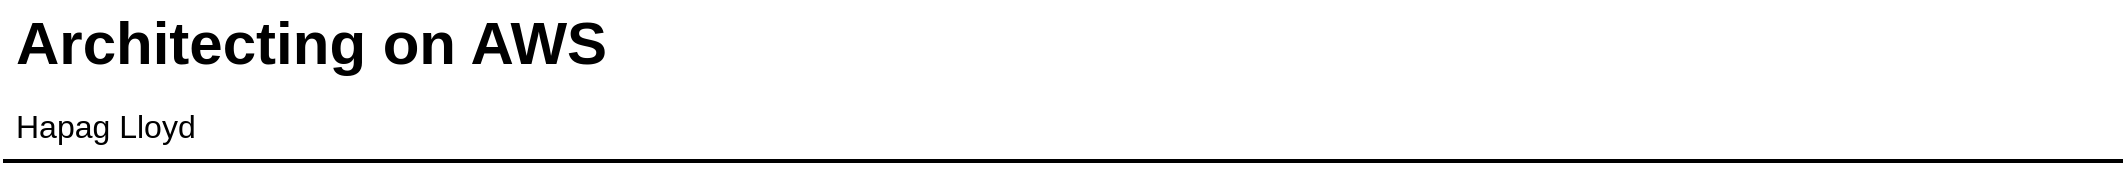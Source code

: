 <mxfile version="14.0.1" type="github" pages="10">
  <diagram id="9rsk7o45hk7SNh-5yw4C" name="Page-2">
    <mxGraphModel dx="1209" dy="675" grid="1" gridSize="10" guides="1" tooltips="1" connect="1" arrows="1" fold="1" page="1" pageScale="1" pageWidth="1169" pageHeight="827" math="0" shadow="0">
      <root>
        <mxCell id="4j40Rz9XD3yvmmO-pd4v-0" />
        <mxCell id="4j40Rz9XD3yvmmO-pd4v-1" parent="4j40Rz9XD3yvmmO-pd4v-0" />
        <mxCell id="4j40Rz9XD3yvmmO-pd4v-2" value="Architecting on AWS" style="text;html=1;resizable=0;points=[];autosize=1;align=left;verticalAlign=top;spacingTop=-4;fontSize=30;fontStyle=1" parent="4j40Rz9XD3yvmmO-pd4v-1" vertex="1">
          <mxGeometry x="56.5" y="64.5" width="310" height="40" as="geometry" />
        </mxCell>
        <mxCell id="4j40Rz9XD3yvmmO-pd4v-3" value="Hapag Lloyd" style="text;html=1;resizable=0;points=[];autosize=1;align=left;verticalAlign=top;spacingTop=-4;fontSize=16;" parent="4j40Rz9XD3yvmmO-pd4v-1" vertex="1">
          <mxGeometry x="56.5" y="114.5" width="110" height="20" as="geometry" />
        </mxCell>
        <mxCell id="4j40Rz9XD3yvmmO-pd4v-4" value="" style="line;strokeWidth=2;html=1;fontSize=14;" parent="4j40Rz9XD3yvmmO-pd4v-1" vertex="1">
          <mxGeometry x="52.5" y="139.5" width="1060" height="10" as="geometry" />
        </mxCell>
      </root>
    </mxGraphModel>
  </diagram>
  <diagram name="Copy of Page-2" id="HkzA9acNqu3bZF-dD1bU">
    <mxGraphModel dx="1209" dy="675" grid="1" gridSize="10" guides="1" tooltips="1" connect="1" arrows="1" fold="1" page="1" pageScale="1" pageWidth="1169" pageHeight="827" math="0" shadow="0">
      <root>
        <mxCell id="MHB4uFjQyGoL311HIUMG-0" />
        <mxCell id="MHB4uFjQyGoL311HIUMG-1" parent="MHB4uFjQyGoL311HIUMG-0" />
        <mxCell id="MHB4uFjQyGoL311HIUMG-2" value="Architecting on AWS" style="text;html=1;resizable=0;points=[];autosize=1;align=left;verticalAlign=top;spacingTop=-4;fontSize=30;fontStyle=1" parent="MHB4uFjQyGoL311HIUMG-1" vertex="1">
          <mxGeometry x="56.5" y="64.5" width="310" height="40" as="geometry" />
        </mxCell>
        <mxCell id="MHB4uFjQyGoL311HIUMG-3" value="Hapag Lloyd" style="text;html=1;resizable=0;points=[];autosize=1;align=left;verticalAlign=top;spacingTop=-4;fontSize=16;" parent="MHB4uFjQyGoL311HIUMG-1" vertex="1">
          <mxGeometry x="56.5" y="114.5" width="110" height="20" as="geometry" />
        </mxCell>
        <mxCell id="MHB4uFjQyGoL311HIUMG-4" value="" style="line;strokeWidth=2;html=1;fontSize=14;" parent="MHB4uFjQyGoL311HIUMG-1" vertex="1">
          <mxGeometry x="52.5" y="139.5" width="1060" height="10" as="geometry" />
        </mxCell>
      </root>
    </mxGraphModel>
  </diagram>
  <diagram name="Copy of Copy of Page-2" id="RRuM76HN4lOklFY6B24q">
    <mxGraphModel dx="1209" dy="675" grid="1" gridSize="10" guides="1" tooltips="1" connect="1" arrows="1" fold="1" page="1" pageScale="1" pageWidth="1169" pageHeight="827" math="0" shadow="0">
      <root>
        <mxCell id="0GEYhRzmS1lyHfh7Dv0e-0" />
        <mxCell id="0GEYhRzmS1lyHfh7Dv0e-1" parent="0GEYhRzmS1lyHfh7Dv0e-0" />
        <mxCell id="0GEYhRzmS1lyHfh7Dv0e-2" value="Architecting on AWS" style="text;html=1;resizable=0;points=[];autosize=1;align=left;verticalAlign=top;spacingTop=-4;fontSize=30;fontStyle=1" parent="0GEYhRzmS1lyHfh7Dv0e-1" vertex="1">
          <mxGeometry x="56.5" y="64.5" width="310" height="40" as="geometry" />
        </mxCell>
        <mxCell id="0GEYhRzmS1lyHfh7Dv0e-3" value="Hapag Lloyd" style="text;html=1;resizable=0;points=[];autosize=1;align=left;verticalAlign=top;spacingTop=-4;fontSize=16;" parent="0GEYhRzmS1lyHfh7Dv0e-1" vertex="1">
          <mxGeometry x="56.5" y="114.5" width="110" height="20" as="geometry" />
        </mxCell>
        <mxCell id="0GEYhRzmS1lyHfh7Dv0e-4" value="" style="line;strokeWidth=2;html=1;fontSize=14;" parent="0GEYhRzmS1lyHfh7Dv0e-1" vertex="1">
          <mxGeometry x="52.5" y="139.5" width="1060" height="10" as="geometry" />
        </mxCell>
      </root>
    </mxGraphModel>
  </diagram>
  <diagram name="Copy of Copy of Copy of Page-2" id="qOymCMPHzJLOHxskp7UX">
    <mxGraphModel dx="1209" dy="675" grid="1" gridSize="10" guides="1" tooltips="1" connect="1" arrows="1" fold="1" page="1" pageScale="1" pageWidth="1169" pageHeight="827" math="0" shadow="0">
      <root>
        <mxCell id="r6w_fKFqbNIn-1eUtoUb-0" />
        <mxCell id="r6w_fKFqbNIn-1eUtoUb-1" parent="r6w_fKFqbNIn-1eUtoUb-0" />
        <mxCell id="r6w_fKFqbNIn-1eUtoUb-10" value="" style="rounded=1;whiteSpace=wrap;html=1;" parent="r6w_fKFqbNIn-1eUtoUb-1" vertex="1">
          <mxGeometry x="250" y="414" width="550" height="96" as="geometry" />
        </mxCell>
        <mxCell id="r6w_fKFqbNIn-1eUtoUb-8" value="" style="rounded=1;whiteSpace=wrap;html=1;align=left;" parent="r6w_fKFqbNIn-1eUtoUb-1" vertex="1">
          <mxGeometry x="250" y="210" width="550" height="150" as="geometry" />
        </mxCell>
        <mxCell id="r6w_fKFqbNIn-1eUtoUb-2" value="Architecting on AWS" style="text;html=1;resizable=0;points=[];autosize=1;align=left;verticalAlign=top;spacingTop=-4;fontSize=30;fontStyle=1" parent="r6w_fKFqbNIn-1eUtoUb-1" vertex="1">
          <mxGeometry x="56.5" y="64.5" width="310" height="40" as="geometry" />
        </mxCell>
        <mxCell id="r6w_fKFqbNIn-1eUtoUb-3" value="Hapag Lloyd" style="text;html=1;resizable=0;points=[];autosize=1;align=left;verticalAlign=top;spacingTop=-4;fontSize=16;" parent="r6w_fKFqbNIn-1eUtoUb-1" vertex="1">
          <mxGeometry x="56.5" y="114.5" width="110" height="20" as="geometry" />
        </mxCell>
        <mxCell id="r6w_fKFqbNIn-1eUtoUb-4" value="" style="line;strokeWidth=2;html=1;fontSize=14;" parent="r6w_fKFqbNIn-1eUtoUb-1" vertex="1">
          <mxGeometry x="52.5" y="139.5" width="1060" height="10" as="geometry" />
        </mxCell>
        <mxCell id="r6w_fKFqbNIn-1eUtoUb-5" value="EC2 INSTANCE (vm)&lt;br&gt;Hapag-Lloyd" style="rounded=1;whiteSpace=wrap;html=1;align=left;fillColor=#d5e8d4;strokeColor=#82b366;" parent="r6w_fKFqbNIn-1eUtoUb-1" vertex="1">
          <mxGeometry x="310" y="260" width="120" height="60" as="geometry" />
        </mxCell>
        <mxCell id="r6w_fKFqbNIn-1eUtoUb-6" value="EBS VOLUME (root)" style="pointerEvents=1;shadow=0;dashed=0;html=1;strokeColor=none;fillColor=#434445;aspect=fixed;labelPosition=center;verticalLabelPosition=bottom;verticalAlign=top;align=center;outlineConnect=0;shape=mxgraph.vvd.datastore;" parent="r6w_fKFqbNIn-1eUtoUb-1" vertex="1">
          <mxGeometry x="345" y="423.5" width="50" height="39" as="geometry" />
        </mxCell>
        <mxCell id="r6w_fKFqbNIn-1eUtoUb-9" value="AWS HYPERVISOR&amp;nbsp; HOST" style="text;html=1;strokeColor=none;fillColor=none;align=center;verticalAlign=middle;whiteSpace=wrap;rounded=0;" parent="r6w_fKFqbNIn-1eUtoUb-1" vertex="1">
          <mxGeometry x="380" y="210" width="160" height="20" as="geometry" />
        </mxCell>
        <mxCell id="r6w_fKFqbNIn-1eUtoUb-11" value="ELASTIC BLOCK SERVICE" style="text;html=1;strokeColor=none;fillColor=none;align=center;verticalAlign=middle;whiteSpace=wrap;rounded=0;" parent="r6w_fKFqbNIn-1eUtoUb-1" vertex="1">
          <mxGeometry x="620" y="433" width="40" height="20" as="geometry" />
        </mxCell>
        <mxCell id="r6w_fKFqbNIn-1eUtoUb-12" value="EBS VOLUME (data)&lt;br&gt;PIOPS = 12,000 IOPS" style="pointerEvents=1;shadow=0;dashed=0;html=1;strokeColor=#82b366;fillColor=#d5e8d4;aspect=fixed;labelPosition=center;verticalLabelPosition=bottom;verticalAlign=top;align=center;outlineConnect=0;shape=mxgraph.vvd.datastore;" parent="r6w_fKFqbNIn-1eUtoUb-1" vertex="1">
          <mxGeometry x="480" y="423.5" width="50" height="39" as="geometry" />
        </mxCell>
        <mxCell id="r6w_fKFqbNIn-1eUtoUb-14" value="INSTANCE STORE" style="pointerEvents=1;shadow=0;dashed=0;html=1;strokeColor=none;fillColor=#434445;aspect=fixed;labelPosition=center;verticalLabelPosition=bottom;verticalAlign=top;align=center;outlineConnect=0;shape=mxgraph.vvd.datastore;" parent="r6w_fKFqbNIn-1eUtoUb-1" vertex="1">
          <mxGeometry x="530" y="280" width="50" height="39" as="geometry" />
        </mxCell>
        <mxCell id="r6w_fKFqbNIn-1eUtoUb-15" value="" style="endArrow=classic;html=1;exitX=0.981;exitY=0.589;exitDx=0;exitDy=0;exitPerimeter=0;" parent="r6w_fKFqbNIn-1eUtoUb-1" source="r6w_fKFqbNIn-1eUtoUb-5" target="r6w_fKFqbNIn-1eUtoUb-14" edge="1">
          <mxGeometry width="50" height="50" relative="1" as="geometry">
            <mxPoint x="490" y="350" as="sourcePoint" />
            <mxPoint x="540" y="300" as="targetPoint" />
          </mxGeometry>
        </mxCell>
        <mxCell id="r6w_fKFqbNIn-1eUtoUb-18" value="" style="shape=cylinder3;whiteSpace=wrap;html=1;boundedLbl=1;backgroundOutline=1;size=15;fillColor=#f8cecc;strokeColor=#b85450;" parent="r6w_fKFqbNIn-1eUtoUb-1" vertex="1">
          <mxGeometry x="270" y="333" width="20" height="100" as="geometry" />
        </mxCell>
        <mxCell id="r6w_fKFqbNIn-1eUtoUb-19" value="EBS OPTIMIZED" style="shape=cylinder3;whiteSpace=wrap;html=1;boundedLbl=1;backgroundOutline=1;size=15;fillColor=#d5e8d4;strokeColor=#82b366;" parent="r6w_fKFqbNIn-1eUtoUb-1" vertex="1">
          <mxGeometry x="310" y="333" width="70" height="100" as="geometry" />
        </mxCell>
        <mxCell id="ID9Ig_q80zDcc2b3gqIa-1" value="EC2 INSTANCE (vm)&lt;br&gt;Hapag-Lloyd" style="rounded=1;whiteSpace=wrap;html=1;align=left;fillColor=#d5e8d4;strokeColor=#82b366;" parent="r6w_fKFqbNIn-1eUtoUb-1" vertex="1">
          <mxGeometry x="640" y="259" width="120" height="60" as="geometry" />
        </mxCell>
      </root>
    </mxGraphModel>
  </diagram>
  <diagram id="RMe7KTg8yCv5H8-GQzLV" name="Page-6">
    <mxGraphModel dx="1209" dy="675" grid="1" gridSize="10" guides="1" tooltips="1" connect="1" arrows="1" fold="1" page="1" pageScale="1" pageWidth="1169" pageHeight="827" math="0" shadow="0">
      <root>
        <mxCell id="GPxnHDwcxZM7Cqg3ZMz4-0" />
        <mxCell id="GPxnHDwcxZM7Cqg3ZMz4-1" parent="GPxnHDwcxZM7Cqg3ZMz4-0" />
        <mxCell id="GPxnHDwcxZM7Cqg3ZMz4-2" value="AZ-A" style="rounded=1;whiteSpace=wrap;html=1;align=left;" parent="GPxnHDwcxZM7Cqg3ZMz4-1" vertex="1">
          <mxGeometry x="170" y="70" width="470" height="580" as="geometry" />
        </mxCell>
        <mxCell id="GPxnHDwcxZM7Cqg3ZMz4-3" value="AZ-B" style="rounded=1;whiteSpace=wrap;html=1;align=left;" parent="GPxnHDwcxZM7Cqg3ZMz4-1" vertex="1">
          <mxGeometry x="680" y="70" width="470" height="580" as="geometry" />
        </mxCell>
        <mxCell id="GPxnHDwcxZM7Cqg3ZMz4-4" value="S3" style="rounded=1;whiteSpace=wrap;html=1;fillColor=#fff2cc;strokeColor=#d6b656;" parent="GPxnHDwcxZM7Cqg3ZMz4-1" vertex="1">
          <mxGeometry x="120" y="540" width="1080" height="60" as="geometry" />
        </mxCell>
        <mxCell id="GPxnHDwcxZM7Cqg3ZMz4-5" value="EFS" style="rounded=1;whiteSpace=wrap;html=1;" parent="GPxnHDwcxZM7Cqg3ZMz4-1" vertex="1">
          <mxGeometry x="120" y="610" width="1080" height="60" as="geometry" />
        </mxCell>
        <mxCell id="GPxnHDwcxZM7Cqg3ZMz4-6" value="EC2 INSTANCE" style="rounded=1;whiteSpace=wrap;html=1;align=left;" parent="GPxnHDwcxZM7Cqg3ZMz4-1" vertex="1">
          <mxGeometry x="360" y="170" width="120" height="60" as="geometry" />
        </mxCell>
        <mxCell id="GPxnHDwcxZM7Cqg3ZMz4-7" value="EC2 INSTANCE" style="rounded=1;whiteSpace=wrap;html=1;align=left;" parent="GPxnHDwcxZM7Cqg3ZMz4-1" vertex="1">
          <mxGeometry x="870" y="170" width="120" height="60" as="geometry" />
        </mxCell>
        <mxCell id="GPxnHDwcxZM7Cqg3ZMz4-8" value="EBS VOL" style="pointerEvents=1;shadow=0;dashed=0;html=1;strokeColor=none;fillColor=#434445;aspect=fixed;labelPosition=center;verticalLabelPosition=bottom;verticalAlign=top;align=center;outlineConnect=0;shape=mxgraph.vvd.datastore;" parent="GPxnHDwcxZM7Cqg3ZMz4-1" vertex="1">
          <mxGeometry x="390" y="300" width="50" height="39" as="geometry" />
        </mxCell>
        <mxCell id="GPxnHDwcxZM7Cqg3ZMz4-9" value="FSx for WINDOWS" style="rounded=1;whiteSpace=wrap;html=1;" parent="GPxnHDwcxZM7Cqg3ZMz4-1" vertex="1">
          <mxGeometry x="120" y="690" width="1080" height="60" as="geometry" />
        </mxCell>
      </root>
    </mxGraphModel>
  </diagram>
  <diagram id="nSjBWRehcYiJWkvAHC-K" name="Page-7">
    <mxGraphModel dx="2378" dy="675" grid="1" gridSize="10" guides="1" tooltips="1" connect="1" arrows="1" fold="1" page="1" pageScale="1" pageWidth="1169" pageHeight="827" math="0" shadow="0">
      <root>
        <mxCell id="D76ESECi14OHxoTtC_4i-0" />
        <mxCell id="D76ESECi14OHxoTtC_4i-1" parent="D76ESECi14OHxoTtC_4i-0" />
        <mxCell id="D76ESECi14OHxoTtC_4i-2" value="EC2 INSTANCE" style="rounded=1;whiteSpace=wrap;html=1;align=left;" parent="D76ESECi14OHxoTtC_4i-1" vertex="1">
          <mxGeometry x="500" y="80" width="230" height="130" as="geometry" />
        </mxCell>
        <mxCell id="D76ESECi14OHxoTtC_4i-3" value="RDS INSTANCE" style="rounded=1;whiteSpace=wrap;html=1;align=left;" parent="D76ESECi14OHxoTtC_4i-1" vertex="1">
          <mxGeometry x="510" y="370" width="230" height="130" as="geometry" />
        </mxCell>
        <mxCell id="D76ESECi14OHxoTtC_4i-4" value="" style="rounded=1;whiteSpace=wrap;html=1;align=left;" parent="D76ESECi14OHxoTtC_4i-1" vertex="1">
          <mxGeometry x="60" y="70" width="270" height="580" as="geometry" />
        </mxCell>
        <mxCell id="D76ESECi14OHxoTtC_4i-5" value="SYSTEMS MANAGER" style="text;html=1;strokeColor=none;fillColor=none;align=center;verticalAlign=middle;whiteSpace=wrap;rounded=0;" parent="D76ESECi14OHxoTtC_4i-1" vertex="1">
          <mxGeometry x="140" y="80" width="40" height="20" as="geometry" />
        </mxCell>
        <mxCell id="D76ESECi14OHxoTtC_4i-6" value="PATCH MANAGER" style="rounded=1;whiteSpace=wrap;html=1;align=left;" parent="D76ESECi14OHxoTtC_4i-1" vertex="1">
          <mxGeometry x="100" y="160" width="120" height="60" as="geometry" />
        </mxCell>
        <mxCell id="D76ESECi14OHxoTtC_4i-7" value="SESSION MANAGER" style="rounded=1;whiteSpace=wrap;html=1;align=left;" parent="D76ESECi14OHxoTtC_4i-1" vertex="1">
          <mxGeometry x="100" y="240" width="120" height="60" as="geometry" />
        </mxCell>
        <mxCell id="D76ESECi14OHxoTtC_4i-8" value="INVENTORY" style="rounded=1;whiteSpace=wrap;html=1;align=left;" parent="D76ESECi14OHxoTtC_4i-1" vertex="1">
          <mxGeometry x="100" y="320" width="120" height="60" as="geometry" />
        </mxCell>
        <mxCell id="D76ESECi14OHxoTtC_4i-9" value="RUN" style="rounded=1;whiteSpace=wrap;html=1;align=left;" parent="D76ESECi14OHxoTtC_4i-1" vertex="1">
          <mxGeometry x="100" y="400" width="120" height="60" as="geometry" />
        </mxCell>
        <mxCell id="D76ESECi14OHxoTtC_4i-10" value="PARAMETER STORE" style="rounded=1;whiteSpace=wrap;html=1;align=left;" parent="D76ESECi14OHxoTtC_4i-1" vertex="1">
          <mxGeometry x="100" y="480" width="120" height="60" as="geometry" />
        </mxCell>
        <mxCell id="D76ESECi14OHxoTtC_4i-11" value="Systems Manager Agent" style="rounded=1;whiteSpace=wrap;html=1;" parent="D76ESECi14OHxoTtC_4i-1" vertex="1">
          <mxGeometry x="525" y="175" width="135" height="30" as="geometry" />
        </mxCell>
        <mxCell id="D76ESECi14OHxoTtC_4i-12" value="" style="shape=flexArrow;endArrow=classic;html=1;" parent="D76ESECi14OHxoTtC_4i-1" source="D76ESECi14OHxoTtC_4i-11" target="D76ESECi14OHxoTtC_4i-7" edge="1">
          <mxGeometry width="50" height="50" relative="1" as="geometry">
            <mxPoint x="560" y="410" as="sourcePoint" />
            <mxPoint x="610" y="360" as="targetPoint" />
          </mxGeometry>
        </mxCell>
        <mxCell id="D76ESECi14OHxoTtC_4i-13" value="Actor" style="shape=umlActor;verticalLabelPosition=bottom;verticalAlign=top;html=1;outlineConnect=0;" parent="D76ESECi14OHxoTtC_4i-1" vertex="1">
          <mxGeometry x="-70" y="270" width="30" height="60" as="geometry" />
        </mxCell>
        <mxCell id="D76ESECi14OHxoTtC_4i-14" value="" style="shape=flexArrow;endArrow=classic;html=1;" parent="D76ESECi14OHxoTtC_4i-1" source="D76ESECi14OHxoTtC_4i-13" target="D76ESECi14OHxoTtC_4i-7" edge="1">
          <mxGeometry width="50" height="50" relative="1" as="geometry">
            <mxPoint x="560" y="410" as="sourcePoint" />
            <mxPoint x="610" y="360" as="targetPoint" />
          </mxGeometry>
        </mxCell>
      </root>
    </mxGraphModel>
  </diagram>
  <diagram id="bMCQE8qD4tfJQYl7oNNS" name="Page-8">
    <mxGraphModel dx="813" dy="1281" grid="1" gridSize="10" guides="1" tooltips="1" connect="1" arrows="1" fold="1" page="1" pageScale="1" pageWidth="1169" pageHeight="827" math="0" shadow="0">
      <root>
        <mxCell id="6TESGcR8qpdGtJ74554d-0" />
        <mxCell id="6TESGcR8qpdGtJ74554d-1" parent="6TESGcR8qpdGtJ74554d-0" />
        <mxCell id="6TESGcR8qpdGtJ74554d-3" value="Region" style="points=[[0,0],[0.25,0],[0.5,0],[0.75,0],[1,0],[1,0.25],[1,0.5],[1,0.75],[1,1],[0.75,1],[0.5,1],[0.25,1],[0,1],[0,0.75],[0,0.5],[0,0.25]];outlineConnect=0;gradientColor=none;html=1;whiteSpace=wrap;fontSize=12;fontStyle=0;shape=mxgraph.aws4.group;grIcon=mxgraph.aws4.group_region;strokeColor=#147EBA;fillColor=none;verticalAlign=top;align=left;spacingLeft=30;fontColor=#147EBA;dashed=1;" parent="6TESGcR8qpdGtJ74554d-1" vertex="1">
          <mxGeometry x="20" y="20" width="1090" height="610" as="geometry" />
        </mxCell>
        <mxCell id="6TESGcR8qpdGtJ74554d-4" value="Availability Zone" style="fillColor=none;strokeColor=#147EBA;dashed=1;verticalAlign=top;fontStyle=0;fontColor=#147EBA;" parent="6TESGcR8qpdGtJ74554d-1" vertex="1">
          <mxGeometry x="210" y="130" width="330" height="440" as="geometry" />
        </mxCell>
        <mxCell id="6TESGcR8qpdGtJ74554d-5" value="Availability Zone" style="fillColor=none;strokeColor=#147EBA;dashed=1;verticalAlign=top;fontStyle=0;fontColor=#147EBA;" parent="6TESGcR8qpdGtJ74554d-1" vertex="1">
          <mxGeometry x="650" y="130" width="350" height="440" as="geometry" />
        </mxCell>
        <mxCell id="6TESGcR8qpdGtJ74554d-6" value="VPC - 10.0.0.0/16" style="points=[[0,0],[0.25,0],[0.5,0],[0.75,0],[1,0],[1,0.25],[1,0.5],[1,0.75],[1,1],[0.75,1],[0.5,1],[0.25,1],[0,1],[0,0.75],[0,0.5],[0,0.25]];outlineConnect=0;gradientColor=none;html=1;whiteSpace=wrap;fontSize=12;fontStyle=0;shape=mxgraph.aws4.group;grIcon=mxgraph.aws4.group_vpc;strokeColor=#248814;fillColor=none;verticalAlign=top;align=left;spacingLeft=30;fontColor=#AAB7B8;dashed=0;" parent="6TESGcR8qpdGtJ74554d-1" vertex="1">
          <mxGeometry x="120" y="90" width="960" height="380" as="geometry" />
        </mxCell>
        <mxCell id="6TESGcR8qpdGtJ74554d-7" value="Private subnet - 10.0.10.0/24" style="points=[[0,0],[0.25,0],[0.5,0],[0.75,0],[1,0],[1,0.25],[1,0.5],[1,0.75],[1,1],[0.75,1],[0.5,1],[0.25,1],[0,1],[0,0.75],[0,0.5],[0,0.25]];outlineConnect=0;gradientColor=none;html=1;whiteSpace=wrap;fontSize=12;fontStyle=0;shape=mxgraph.aws4.group;grIcon=mxgraph.aws4.group_security_group;grStroke=0;strokeColor=#147EBA;fillColor=#E6F2F8;verticalAlign=top;align=left;spacingLeft=30;fontColor=#147EBA;dashed=0;" parent="6TESGcR8qpdGtJ74554d-1" vertex="1">
          <mxGeometry x="230" y="340" width="290" height="130" as="geometry" />
        </mxCell>
        <mxCell id="6TESGcR8qpdGtJ74554d-8" value="10.0.10.23" style="outlineConnect=0;fontColor=#232F3E;gradientColor=#F78E04;gradientDirection=north;fillColor=#D05C17;strokeColor=#ffffff;dashed=0;verticalLabelPosition=bottom;verticalAlign=top;align=center;html=1;fontSize=12;fontStyle=0;aspect=fixed;shape=mxgraph.aws4.resourceIcon;resIcon=mxgraph.aws4.compute;" parent="6TESGcR8qpdGtJ74554d-1" vertex="1">
          <mxGeometry x="260" y="390" width="48" height="48" as="geometry" />
        </mxCell>
        <mxCell id="6TESGcR8qpdGtJ74554d-9" value="Private subnet - 10.0.20.0/24" style="points=[[0,0],[0.25,0],[0.5,0],[0.75,0],[1,0],[1,0.25],[1,0.5],[1,0.75],[1,1],[0.75,1],[0.5,1],[0.25,1],[0,1],[0,0.75],[0,0.5],[0,0.25]];outlineConnect=0;gradientColor=none;html=1;whiteSpace=wrap;fontSize=12;fontStyle=0;shape=mxgraph.aws4.group;grIcon=mxgraph.aws4.group_security_group;grStroke=0;strokeColor=#147EBA;fillColor=#E6F2F8;verticalAlign=top;align=left;spacingLeft=30;fontColor=#147EBA;dashed=0;" parent="6TESGcR8qpdGtJ74554d-1" vertex="1">
          <mxGeometry x="680" y="340" width="290" height="130" as="geometry" />
        </mxCell>
        <mxCell id="6TESGcR8qpdGtJ74554d-10" value="10.0.20.55" style="outlineConnect=0;fontColor=#232F3E;gradientColor=#F78E04;gradientDirection=north;fillColor=#D05C17;strokeColor=#ffffff;dashed=0;verticalLabelPosition=bottom;verticalAlign=top;align=center;html=1;fontSize=12;fontStyle=0;aspect=fixed;shape=mxgraph.aws4.resourceIcon;resIcon=mxgraph.aws4.compute;" parent="6TESGcR8qpdGtJ74554d-1" vertex="1">
          <mxGeometry x="740" y="381" width="48" height="48" as="geometry" />
        </mxCell>
        <mxCell id="6TESGcR8qpdGtJ74554d-11" value="VPC ROUTER" style="outlineConnect=0;dashed=0;verticalLabelPosition=bottom;verticalAlign=top;align=center;html=1;shape=mxgraph.aws3.router;fillColor=#F58534;gradientColor=none;" parent="6TESGcR8qpdGtJ74554d-1" vertex="1">
          <mxGeometry x="564.5" y="264" width="69" height="72" as="geometry" />
        </mxCell>
        <mxCell id="6TESGcR8qpdGtJ74554d-12" value="" style="shape=flexArrow;endArrow=classic;html=1;" parent="6TESGcR8qpdGtJ74554d-1" edge="1">
          <mxGeometry width="50" height="50" relative="1" as="geometry">
            <mxPoint x="510" y="350" as="sourcePoint" />
            <mxPoint x="560" y="300" as="targetPoint" />
          </mxGeometry>
        </mxCell>
        <mxCell id="6TESGcR8qpdGtJ74554d-13" value="" style="shape=flexArrow;endArrow=classic;html=1;" parent="6TESGcR8qpdGtJ74554d-1" source="6TESGcR8qpdGtJ74554d-9" target="6TESGcR8qpdGtJ74554d-11" edge="1">
          <mxGeometry width="50" height="50" relative="1" as="geometry">
            <mxPoint x="520" y="360" as="sourcePoint" />
            <mxPoint x="570" y="310" as="targetPoint" />
          </mxGeometry>
        </mxCell>
        <mxCell id="6TESGcR8qpdGtJ74554d-14" value="10.0.10.1" style="text;html=1;strokeColor=none;fillColor=none;align=center;verticalAlign=middle;whiteSpace=wrap;rounded=0;" parent="6TESGcR8qpdGtJ74554d-1" vertex="1">
          <mxGeometry x="480" y="310" width="40" height="20" as="geometry" />
        </mxCell>
        <mxCell id="6TESGcR8qpdGtJ74554d-15" value="10.0.20.1" style="text;html=1;strokeColor=none;fillColor=none;align=center;verticalAlign=middle;whiteSpace=wrap;rounded=0;" parent="6TESGcR8qpdGtJ74554d-1" vertex="1">
          <mxGeometry x="680" y="300" width="40" height="20" as="geometry" />
        </mxCell>
        <mxCell id="6TESGcR8qpdGtJ74554d-16" value="IGW" style="outlineConnect=0;fontColor=#232F3E;gradientColor=none;fillColor=#5A30B5;strokeColor=none;dashed=0;verticalLabelPosition=bottom;verticalAlign=top;align=center;html=1;fontSize=12;fontStyle=0;aspect=fixed;pointerEvents=1;shape=mxgraph.aws4.internet_gateway;" parent="6TESGcR8qpdGtJ74554d-1" vertex="1">
          <mxGeometry x="560" y="40" width="78" height="78" as="geometry" />
        </mxCell>
        <mxCell id="6TESGcR8qpdGtJ74554d-17" value="" style="shape=flexArrow;endArrow=classic;startArrow=classic;html=1;" parent="6TESGcR8qpdGtJ74554d-1" source="6TESGcR8qpdGtJ74554d-11" target="6TESGcR8qpdGtJ74554d-16" edge="1">
          <mxGeometry width="50" height="50" relative="1" as="geometry">
            <mxPoint x="580" y="310" as="sourcePoint" />
            <mxPoint x="630" y="260" as="targetPoint" />
          </mxGeometry>
        </mxCell>
        <mxCell id="6TESGcR8qpdGtJ74554d-18" value="Public subnet - 10.0.30.0/24" style="points=[[0,0],[0.25,0],[0.5,0],[0.75,0],[1,0],[1,0.25],[1,0.5],[1,0.75],[1,1],[0.75,1],[0.5,1],[0.25,1],[0,1],[0,0.75],[0,0.5],[0,0.25]];outlineConnect=0;gradientColor=none;html=1;whiteSpace=wrap;fontSize=12;fontStyle=0;shape=mxgraph.aws4.group;grIcon=mxgraph.aws4.group_security_group;grStroke=0;strokeColor=#248814;fillColor=#E9F3E6;verticalAlign=top;align=left;spacingLeft=30;fontColor=#248814;dashed=0;" parent="6TESGcR8qpdGtJ74554d-1" vertex="1">
          <mxGeometry x="230" y="170" width="290" height="130" as="geometry" />
        </mxCell>
        <mxCell id="6TESGcR8qpdGtJ74554d-19" value="Default Routing Table&lt;br&gt;10.0.0.0/16&amp;nbsp; &amp;nbsp;local" style="rounded=1;whiteSpace=wrap;html=1;align=left;" parent="6TESGcR8qpdGtJ74554d-1" vertex="1">
          <mxGeometry x="680" y="189" width="120" height="60" as="geometry" />
        </mxCell>
        <mxCell id="6TESGcR8qpdGtJ74554d-20" value="Custom Routing Table RT1&lt;br&gt;10.0.0.0/16&amp;nbsp; &amp;nbsp;local&lt;br&gt;0.0.0.0/0&amp;nbsp; &amp;nbsp; &amp;nbsp; &amp;nbsp;igw" style="rounded=1;whiteSpace=wrap;html=1;align=left;" parent="6TESGcR8qpdGtJ74554d-1" vertex="1">
          <mxGeometry x="70" y="211" width="150" height="60" as="geometry" />
        </mxCell>
        <mxCell id="6TESGcR8qpdGtJ74554d-21" value="10.0.30.12" style="outlineConnect=0;fontColor=#232F3E;gradientColor=#F78E04;gradientDirection=north;fillColor=#D05C17;strokeColor=#ffffff;dashed=0;verticalLabelPosition=bottom;verticalAlign=top;align=center;html=1;fontSize=12;fontStyle=0;aspect=fixed;shape=mxgraph.aws4.resourceIcon;resIcon=mxgraph.aws4.compute;" parent="6TESGcR8qpdGtJ74554d-1" vertex="1">
          <mxGeometry x="240" y="211" width="48" height="48" as="geometry" />
        </mxCell>
        <mxCell id="6TESGcR8qpdGtJ74554d-23" value="" style="shape=flexArrow;endArrow=classic;html=1;" parent="6TESGcR8qpdGtJ74554d-1" edge="1">
          <mxGeometry width="50" height="50" relative="1" as="geometry">
            <mxPoint x="258" y="210" as="sourcePoint" />
            <mxPoint x="472.345" y="-70" as="targetPoint" />
          </mxGeometry>
        </mxCell>
        <mxCell id="6TESGcR8qpdGtJ74554d-25" value="NAT GW" style="outlineConnect=0;fontColor=#232F3E;gradientColor=none;fillColor=#5A30B5;strokeColor=none;dashed=0;verticalLabelPosition=bottom;verticalAlign=top;align=center;html=1;fontSize=12;fontStyle=0;aspect=fixed;pointerEvents=1;shape=mxgraph.aws4.nat_gateway;" parent="6TESGcR8qpdGtJ74554d-1" vertex="1">
          <mxGeometry x="460" y="194" width="50" height="50" as="geometry" />
        </mxCell>
        <mxCell id="6TESGcR8qpdGtJ74554d-26" value="Custom Routing Table RT2&lt;br&gt;10.0.0.0/16&amp;nbsp; &amp;nbsp;local&lt;br&gt;0.0.0.0/0&amp;nbsp; &amp;nbsp; &amp;nbsp; &amp;nbsp;natgw" style="rounded=1;whiteSpace=wrap;html=1;align=left;" parent="6TESGcR8qpdGtJ74554d-1" vertex="1">
          <mxGeometry x="80" y="460" width="160" height="60" as="geometry" />
        </mxCell>
        <mxCell id="6TESGcR8qpdGtJ74554d-30" value="Elastic IP&amp;nbsp;&lt;br&gt;44.50.22.1" style="rounded=1;whiteSpace=wrap;html=1;align=left;fontSize=16;" parent="6TESGcR8qpdGtJ74554d-1" vertex="1">
          <mxGeometry x="390" y="-120" width="120" height="60" as="geometry" />
        </mxCell>
        <mxCell id="6TESGcR8qpdGtJ74554d-31" value="10.0.30.12" style="outlineConnect=0;fontColor=#232F3E;gradientColor=#F78E04;gradientDirection=north;fillColor=#D05C17;strokeColor=#ffffff;dashed=0;verticalLabelPosition=bottom;verticalAlign=top;align=center;html=1;fontSize=12;fontStyle=0;aspect=fixed;shape=mxgraph.aws4.resourceIcon;resIcon=mxgraph.aws4.compute;" parent="6TESGcR8qpdGtJ74554d-1" vertex="1">
          <mxGeometry x="351" y="211" width="48" height="48" as="geometry" />
        </mxCell>
        <mxCell id="6TESGcR8qpdGtJ74554d-32" value="" style="shape=flexArrow;endArrow=classic;html=1;" parent="6TESGcR8qpdGtJ74554d-1" edge="1" source="NA5eLWwt8_fqdD31n0Q0-1">
          <mxGeometry width="50" height="50" relative="1" as="geometry">
            <mxPoint x="377.83" y="219" as="sourcePoint" />
            <mxPoint x="592.175" y="-61" as="targetPoint" />
          </mxGeometry>
        </mxCell>
        <mxCell id="6TESGcR8qpdGtJ74554d-33" value="NACL" style="outlineConnect=0;fontColor=#232F3E;gradientColor=none;fillColor=#232F3E;strokeColor=none;dashed=0;verticalLabelPosition=bottom;verticalAlign=top;align=center;html=1;fontSize=12;fontStyle=0;aspect=fixed;pointerEvents=1;shape=mxgraph.aws4.generic_firewall;" parent="6TESGcR8qpdGtJ74554d-1" vertex="1">
          <mxGeometry x="590" y="178" width="78" height="66" as="geometry" />
        </mxCell>
        <mxCell id="NA5eLWwt8_fqdD31n0Q0-0" value="Security group" style="fillColor=none;strokeColor=#DD3522;verticalAlign=top;fontStyle=0;fontColor=#DD3522;" vertex="1" parent="6TESGcR8qpdGtJ74554d-1">
          <mxGeometry x="220" y="194" width="100" height="110" as="geometry" />
        </mxCell>
        <mxCell id="NA5eLWwt8_fqdD31n0Q0-1" value="Security group" style="fillColor=none;strokeColor=#DD3522;verticalAlign=top;fontStyle=0;fontColor=#DD3522;" vertex="1" parent="6TESGcR8qpdGtJ74554d-1">
          <mxGeometry x="325" y="194" width="100" height="110" as="geometry" />
        </mxCell>
        <mxCell id="NA5eLWwt8_fqdD31n0Q0-2" value="" style="shape=flexArrow;endArrow=classic;html=1;" edge="1" parent="6TESGcR8qpdGtJ74554d-1" target="NA5eLWwt8_fqdD31n0Q0-1">
          <mxGeometry width="50" height="50" relative="1" as="geometry">
            <mxPoint x="377.83" y="219" as="sourcePoint" />
            <mxPoint x="592.175" y="-61" as="targetPoint" />
          </mxGeometry>
        </mxCell>
      </root>
    </mxGraphModel>
  </diagram>
  <diagram id="eBI77dU0exMMTmZHbqbZ" name="Page-9">
    <mxGraphModel dx="1422" dy="794" grid="1" gridSize="10" guides="1" tooltips="1" connect="1" arrows="1" fold="1" page="1" pageScale="1" pageWidth="1169" pageHeight="827" math="0" shadow="0">
      <root>
        <mxCell id="T5TJd00pmgO6pktIwv6n-0" />
        <mxCell id="T5TJd00pmgO6pktIwv6n-1" parent="T5TJd00pmgO6pktIwv6n-0" />
        <mxCell id="T5TJd00pmgO6pktIwv6n-2" value="EC2 INSTANCE" style="rounded=1;whiteSpace=wrap;html=1;" vertex="1" parent="T5TJd00pmgO6pktIwv6n-1">
          <mxGeometry x="270" y="100" width="330" height="200" as="geometry" />
        </mxCell>
        <mxCell id="T5TJd00pmgO6pktIwv6n-4" value="ENI0" style="outlineConnect=0;fontColor=#232F3E;gradientColor=none;fillColor=#5A30B5;strokeColor=none;dashed=0;verticalLabelPosition=bottom;verticalAlign=top;align=center;html=1;fontSize=12;fontStyle=0;aspect=fixed;pointerEvents=1;shape=mxgraph.aws4.elastic_network_interface;" vertex="1" parent="T5TJd00pmgO6pktIwv6n-1">
          <mxGeometry x="270" y="270" width="78" height="78" as="geometry" />
        </mxCell>
        <mxCell id="T5TJd00pmgO6pktIwv6n-5" value="ENI1" style="outlineConnect=0;fontColor=#232F3E;gradientColor=none;fillColor=#5A30B5;strokeColor=none;dashed=0;verticalLabelPosition=bottom;verticalAlign=top;align=center;html=1;fontSize=12;fontStyle=0;aspect=fixed;pointerEvents=1;shape=mxgraph.aws4.elastic_network_interface;" vertex="1" parent="T5TJd00pmgO6pktIwv6n-1">
          <mxGeometry x="430" y="270" width="78" height="78" as="geometry" />
        </mxCell>
        <mxCell id="T5TJd00pmgO6pktIwv6n-6" value="" style="endArrow=none;html=1;" edge="1" parent="T5TJd00pmgO6pktIwv6n-1" target="T5TJd00pmgO6pktIwv6n-7">
          <mxGeometry width="50" height="50" relative="1" as="geometry">
            <mxPoint x="90" y="470" as="sourcePoint" />
            <mxPoint x="350" y="470" as="targetPoint" />
          </mxGeometry>
        </mxCell>
        <mxCell id="T5TJd00pmgO6pktIwv6n-7" value="PUBLIC WEB SERVER SUBNET" style="text;html=1;strokeColor=none;fillColor=none;align=center;verticalAlign=middle;whiteSpace=wrap;rounded=0;" vertex="1" parent="T5TJd00pmgO6pktIwv6n-1">
          <mxGeometry x="330" y="460" width="40" height="20" as="geometry" />
        </mxCell>
        <mxCell id="T5TJd00pmgO6pktIwv6n-8" value="" style="endArrow=none;html=1;" edge="1" parent="T5TJd00pmgO6pktIwv6n-1">
          <mxGeometry width="50" height="50" relative="1" as="geometry">
            <mxPoint x="490" y="450" as="sourcePoint" />
            <mxPoint x="730" y="450" as="targetPoint" />
          </mxGeometry>
        </mxCell>
        <mxCell id="T5TJd00pmgO6pktIwv6n-9" value="Text" style="edgeLabel;html=1;align=center;verticalAlign=middle;resizable=0;points=[];" vertex="1" connectable="0" parent="T5TJd00pmgO6pktIwv6n-8">
          <mxGeometry x="-0.258" y="-1" relative="1" as="geometry">
            <mxPoint as="offset" />
          </mxGeometry>
        </mxCell>
        <mxCell id="T5TJd00pmgO6pktIwv6n-10" value="MANAGEMENT NETWORK FOR SSH/RDP" style="text;html=1;strokeColor=none;fillColor=none;align=center;verticalAlign=middle;whiteSpace=wrap;rounded=0;" vertex="1" parent="T5TJd00pmgO6pktIwv6n-1">
          <mxGeometry x="790" y="440" width="40" height="20" as="geometry" />
        </mxCell>
        <mxCell id="T5TJd00pmgO6pktIwv6n-11" value="" style="endArrow=none;html=1;" edge="1" parent="T5TJd00pmgO6pktIwv6n-1">
          <mxGeometry width="50" height="50" relative="1" as="geometry">
            <mxPoint x="240" y="414" as="sourcePoint" />
            <mxPoint x="290" y="364" as="targetPoint" />
          </mxGeometry>
        </mxCell>
        <mxCell id="T5TJd00pmgO6pktIwv6n-12" value="" style="endArrow=none;html=1;" edge="1" parent="T5TJd00pmgO6pktIwv6n-1">
          <mxGeometry width="50" height="50" relative="1" as="geometry">
            <mxPoint x="620" y="420" as="sourcePoint" />
            <mxPoint x="470" y="350" as="targetPoint" />
          </mxGeometry>
        </mxCell>
        <mxCell id="T5TJd00pmgO6pktIwv6n-13" value="EC2 INSTANCE" style="rounded=1;whiteSpace=wrap;html=1;" vertex="1" parent="T5TJd00pmgO6pktIwv6n-1">
          <mxGeometry x="780" y="100" width="330" height="200" as="geometry" />
        </mxCell>
        <mxCell id="T5TJd00pmgO6pktIwv6n-14" value="" style="endArrow=none;html=1;entryX=0.215;entryY=1;entryDx=0;entryDy=0;entryPerimeter=0;" edge="1" parent="T5TJd00pmgO6pktIwv6n-1" target="T5TJd00pmgO6pktIwv6n-13">
          <mxGeometry width="50" height="50" relative="1" as="geometry">
            <mxPoint x="630" y="430" as="sourcePoint" />
            <mxPoint x="480" y="360" as="targetPoint" />
          </mxGeometry>
        </mxCell>
      </root>
    </mxGraphModel>
  </diagram>
  <diagram id="NPhjcWUp19A3SdxBwRiW" name="Page-10">
    <mxGraphModel dx="1422" dy="794" grid="1" gridSize="10" guides="1" tooltips="1" connect="1" arrows="1" fold="1" page="1" pageScale="1" pageWidth="1169" pageHeight="827" math="0" shadow="0">
      <root>
        <mxCell id="SJq6dtGQI92YA_XPoWr3-0" />
        <mxCell id="SJq6dtGQI92YA_XPoWr3-1" parent="SJq6dtGQI92YA_XPoWr3-0" />
        <mxCell id="SJq6dtGQI92YA_XPoWr3-2" value="DX PARTNER IN GERMANY&lt;br&gt;&lt;br&gt;fRANKFURT EQUINIX" style="rounded=1;whiteSpace=wrap;html=1;align=left;" vertex="1" parent="SJq6dtGQI92YA_XPoWr3-1">
          <mxGeometry x="520" y="270" width="120" height="170" as="geometry" />
        </mxCell>
        <mxCell id="SJq6dtGQI92YA_XPoWr3-3" value="CUSTOMER DATACENTER" style="rounded=1;whiteSpace=wrap;html=1;align=left;" vertex="1" parent="SJq6dtGQI92YA_XPoWr3-1">
          <mxGeometry x="40" y="370" width="260" height="280" as="geometry" />
        </mxCell>
        <mxCell id="SJq6dtGQI92YA_XPoWr3-4" value="" style="endArrow=classic;html=1;exitX=1;exitY=0.536;exitDx=0;exitDy=0;exitPerimeter=0;entryX=0;entryY=1;entryDx=0;entryDy=0;" edge="1" parent="SJq6dtGQI92YA_XPoWr3-1" source="SJq6dtGQI92YA_XPoWr3-3" target="SJq6dtGQI92YA_XPoWr3-2">
          <mxGeometry width="50" height="50" relative="1" as="geometry">
            <mxPoint x="560" y="400" as="sourcePoint" />
            <mxPoint x="610" y="350" as="targetPoint" />
          </mxGeometry>
        </mxCell>
        <mxCell id="SJq6dtGQI92YA_XPoWr3-5" value="AWS FRANFURT REGION" style="rounded=1;whiteSpace=wrap;html=1;align=left;" vertex="1" parent="SJq6dtGQI92YA_XPoWr3-1">
          <mxGeometry x="860" y="60" width="220" height="270" as="geometry" />
        </mxCell>
        <mxCell id="SJq6dtGQI92YA_XPoWr3-6" value="AWS STOCKHOLM REGION" style="rounded=1;whiteSpace=wrap;html=1;align=left;" vertex="1" parent="SJq6dtGQI92YA_XPoWr3-1">
          <mxGeometry x="860" y="380" width="220" height="270" as="geometry" />
        </mxCell>
        <mxCell id="SJq6dtGQI92YA_XPoWr3-7" value="DX GATEWAY" style="ellipse;whiteSpace=wrap;html=1;" vertex="1" parent="SJq6dtGQI92YA_XPoWr3-1">
          <mxGeometry x="630" y="290" width="120" height="80" as="geometry" />
        </mxCell>
        <mxCell id="SJq6dtGQI92YA_XPoWr3-8" value="" style="endArrow=classic;startArrow=classic;html=1;" edge="1" parent="SJq6dtGQI92YA_XPoWr3-1" target="SJq6dtGQI92YA_XPoWr3-5">
          <mxGeometry width="50" height="50" relative="1" as="geometry">
            <mxPoint x="730" y="300" as="sourcePoint" />
            <mxPoint x="780" y="250" as="targetPoint" />
          </mxGeometry>
        </mxCell>
        <mxCell id="SJq6dtGQI92YA_XPoWr3-9" value="" style="endArrow=classic;startArrow=classic;html=1;" edge="1" parent="SJq6dtGQI92YA_XPoWr3-1" source="SJq6dtGQI92YA_XPoWr3-7" target="SJq6dtGQI92YA_XPoWr3-6">
          <mxGeometry width="50" height="50" relative="1" as="geometry">
            <mxPoint x="690" y="380" as="sourcePoint" />
            <mxPoint x="870" y="253.125" as="targetPoint" />
          </mxGeometry>
        </mxCell>
        <mxCell id="SJq6dtGQI92YA_XPoWr3-10" value="TRANSIT GATEWAY" style="rounded=1;whiteSpace=wrap;html=1;align=left;" vertex="1" parent="SJq6dtGQI92YA_XPoWr3-1">
          <mxGeometry x="860" y="220" width="120" height="60" as="geometry" />
        </mxCell>
      </root>
    </mxGraphModel>
  </diagram>
  <diagram id="YzFkBhyAmGieiqM98pIk" name="Page-11">
    <mxGraphModel dx="1422" dy="794" grid="1" gridSize="10" guides="1" tooltips="1" connect="1" arrows="1" fold="1" page="1" pageScale="1" pageWidth="1169" pageHeight="827" math="0" shadow="0">
      <root>
        <mxCell id="0gvOeGa2XVN5_wLdOVqz-0" />
        <mxCell id="0gvOeGa2XVN5_wLdOVqz-1" parent="0gvOeGa2XVN5_wLdOVqz-0" />
        <mxCell id="0gvOeGa2XVN5_wLdOVqz-2" value="VPC" style="points=[[0,0],[0.25,0],[0.5,0],[0.75,0],[1,0],[1,0.25],[1,0.5],[1,0.75],[1,1],[0.75,1],[0.5,1],[0.25,1],[0,1],[0,0.75],[0,0.5],[0,0.25]];outlineConnect=0;gradientColor=none;html=1;whiteSpace=wrap;fontSize=12;fontStyle=0;shape=mxgraph.aws4.group;grIcon=mxgraph.aws4.group_vpc;strokeColor=#248814;fillColor=none;verticalAlign=top;align=left;spacingLeft=30;fontColor=#AAB7B8;dashed=0;" vertex="1" parent="0gvOeGa2XVN5_wLdOVqz-1">
          <mxGeometry x="60" y="130" width="630" height="360" as="geometry" />
        </mxCell>
        <mxCell id="0gvOeGa2XVN5_wLdOVqz-3" value="Region" style="points=[[0,0],[0.25,0],[0.5,0],[0.75,0],[1,0],[1,0.25],[1,0.5],[1,0.75],[1,1],[0.75,1],[0.5,1],[0.25,1],[0,1],[0,0.75],[0,0.5],[0,0.25]];outlineConnect=0;gradientColor=none;html=1;whiteSpace=wrap;fontSize=12;fontStyle=0;shape=mxgraph.aws4.group;grIcon=mxgraph.aws4.group_region;strokeColor=#147EBA;fillColor=none;verticalAlign=top;align=left;spacingLeft=30;fontColor=#147EBA;dashed=1;" vertex="1" parent="0gvOeGa2XVN5_wLdOVqz-1">
          <mxGeometry x="20" y="80" width="1090" height="610" as="geometry" />
        </mxCell>
        <mxCell id="0gvOeGa2XVN5_wLdOVqz-4" value="Private subnet" style="points=[[0,0],[0.25,0],[0.5,0],[0.75,0],[1,0],[1,0.25],[1,0.5],[1,0.75],[1,1],[0.75,1],[0.5,1],[0.25,1],[0,1],[0,0.75],[0,0.5],[0,0.25]];outlineConnect=0;gradientColor=none;html=1;whiteSpace=wrap;fontSize=12;fontStyle=0;shape=mxgraph.aws4.group;grIcon=mxgraph.aws4.group_security_group;grStroke=0;strokeColor=#147EBA;fillColor=#E6F2F8;verticalAlign=top;align=left;spacingLeft=30;fontColor=#147EBA;dashed=0;" vertex="1" parent="0gvOeGa2XVN5_wLdOVqz-1">
          <mxGeometry x="100" y="300" width="330" height="170" as="geometry" />
        </mxCell>
        <mxCell id="0gvOeGa2XVN5_wLdOVqz-5" value="" style="outlineConnect=0;fontColor=#232F3E;gradientColor=#F78E04;gradientDirection=north;fillColor=#D05C17;strokeColor=#ffffff;dashed=0;verticalLabelPosition=bottom;verticalAlign=top;align=center;html=1;fontSize=12;fontStyle=0;aspect=fixed;shape=mxgraph.aws4.resourceIcon;resIcon=mxgraph.aws4.compute;" vertex="1" parent="0gvOeGa2XVN5_wLdOVqz-1">
          <mxGeometry x="230" y="350" width="78" height="78" as="geometry" />
        </mxCell>
        <mxCell id="0gvOeGa2XVN5_wLdOVqz-6" value="https://mybucket123.s3.amazonaws.com" style="outlineConnect=0;fontColor=#232F3E;gradientColor=#60A337;gradientDirection=north;fillColor=#277116;strokeColor=#ffffff;dashed=0;verticalLabelPosition=bottom;verticalAlign=top;align=center;html=1;fontSize=18;fontStyle=0;aspect=fixed;shape=mxgraph.aws4.resourceIcon;resIcon=mxgraph.aws4.s3;" vertex="1" parent="0gvOeGa2XVN5_wLdOVqz-1">
          <mxGeometry x="890" y="160" width="78" height="78" as="geometry" />
        </mxCell>
        <mxCell id="0gvOeGa2XVN5_wLdOVqz-7" value="IAM ROLE" style="outlineConnect=0;fontColor=#232F3E;gradientColor=none;fillColor=#C7131F;strokeColor=none;dashed=0;verticalLabelPosition=bottom;verticalAlign=top;align=center;html=1;fontSize=12;fontStyle=0;aspect=fixed;pointerEvents=1;shape=mxgraph.aws4.role;" vertex="1" parent="0gvOeGa2XVN5_wLdOVqz-1">
          <mxGeometry x="226" y="280" width="78" height="44" as="geometry" />
        </mxCell>
        <mxCell id="0gvOeGa2XVN5_wLdOVqz-8" value="S3 FULL ACCESS" style="outlineConnect=0;fontColor=#232F3E;gradientColor=none;fillColor=#C7131F;strokeColor=none;dashed=0;verticalLabelPosition=bottom;verticalAlign=top;align=center;html=1;fontSize=12;fontStyle=0;aspect=fixed;pointerEvents=1;shape=mxgraph.aws4.permissions;" vertex="1" parent="0gvOeGa2XVN5_wLdOVqz-1">
          <mxGeometry x="523" y="550" width="62" height="78" as="geometry" />
        </mxCell>
        <mxCell id="0gvOeGa2XVN5_wLdOVqz-9" value="" style="endArrow=classic;html=1;fontSize=18;" edge="1" parent="0gvOeGa2XVN5_wLdOVqz-1" source="0gvOeGa2XVN5_wLdOVqz-7" target="0gvOeGa2XVN5_wLdOVqz-8">
          <mxGeometry width="50" height="50" relative="1" as="geometry">
            <mxPoint x="560" y="430" as="sourcePoint" />
            <mxPoint x="610" y="380" as="targetPoint" />
          </mxGeometry>
        </mxCell>
        <mxCell id="0gvOeGa2XVN5_wLdOVqz-14" value="VPC ENDPOINT&lt;br&gt;S3&lt;br&gt;GATEWAY" style="outlineConnect=0;fontColor=#232F3E;gradientColor=none;fillColor=#5A30B5;strokeColor=none;dashed=0;verticalLabelPosition=bottom;verticalAlign=top;align=center;html=1;fontSize=12;fontStyle=0;aspect=fixed;pointerEvents=1;shape=mxgraph.aws4.endpoints;" vertex="1" parent="0gvOeGa2XVN5_wLdOVqz-1">
          <mxGeometry x="650" y="150" width="78" height="78" as="geometry" />
        </mxCell>
        <mxCell id="0gvOeGa2XVN5_wLdOVqz-15" value="" style="shape=flexArrow;endArrow=classic;html=1;fontSize=18;" edge="1" parent="0gvOeGa2XVN5_wLdOVqz-1" target="0gvOeGa2XVN5_wLdOVqz-14">
          <mxGeometry width="50" height="50" relative="1" as="geometry">
            <mxPoint x="330" y="370" as="sourcePoint" />
            <mxPoint x="600" y="380" as="targetPoint" />
          </mxGeometry>
        </mxCell>
        <mxCell id="0gvOeGa2XVN5_wLdOVqz-16" value="" style="shape=flexArrow;endArrow=classic;html=1;fontSize=18;" edge="1" parent="0gvOeGa2XVN5_wLdOVqz-1" source="0gvOeGa2XVN5_wLdOVqz-14" target="0gvOeGa2XVN5_wLdOVqz-6">
          <mxGeometry width="50" height="50" relative="1" as="geometry">
            <mxPoint x="340" y="380" as="sourcePoint" />
            <mxPoint x="660" y="218.663" as="targetPoint" />
          </mxGeometry>
        </mxCell>
        <mxCell id="0gvOeGa2XVN5_wLdOVqz-17" value="DYNAMODB" style="outlineConnect=0;fontColor=#232F3E;gradientColor=#4D72F3;gradientDirection=north;fillColor=#3334B9;strokeColor=#ffffff;dashed=0;verticalLabelPosition=bottom;verticalAlign=top;align=center;html=1;fontSize=12;fontStyle=0;aspect=fixed;shape=mxgraph.aws4.resourceIcon;resIcon=mxgraph.aws4.dynamodb;" vertex="1" parent="0gvOeGa2XVN5_wLdOVqz-1">
          <mxGeometry x="890" y="306" width="78" height="78" as="geometry" />
        </mxCell>
        <mxCell id="0gvOeGa2XVN5_wLdOVqz-18" value="VPC ENDPOINT&lt;br&gt;DYNAMODB&lt;br&gt;GATEWAY" style="outlineConnect=0;fontColor=#232F3E;gradientColor=none;fillColor=#5A30B5;strokeColor=none;dashed=0;verticalLabelPosition=bottom;verticalAlign=top;align=center;html=1;fontSize=12;fontStyle=0;aspect=fixed;pointerEvents=1;shape=mxgraph.aws4.endpoints;" vertex="1" parent="0gvOeGa2XVN5_wLdOVqz-1">
          <mxGeometry x="650" y="300" width="78" height="78" as="geometry" />
        </mxCell>
        <mxCell id="0gvOeGa2XVN5_wLdOVqz-19" value="" style="outlineConnect=0;fontColor=#232F3E;gradientColor=#4AB29A;gradientDirection=north;fillColor=#116D5B;strokeColor=#ffffff;dashed=0;verticalLabelPosition=bottom;verticalAlign=top;align=center;html=1;fontSize=12;fontStyle=0;aspect=fixed;shape=mxgraph.aws4.resourceIcon;resIcon=mxgraph.aws4.codeguru_2;" vertex="1" parent="0gvOeGa2XVN5_wLdOVqz-1">
          <mxGeometry x="890" y="460" width="78" height="78" as="geometry" />
        </mxCell>
        <mxCell id="0gvOeGa2XVN5_wLdOVqz-20" value="VPC ENDPOINT&lt;br&gt;CODEGURU&lt;br&gt;INTERFACE" style="outlineConnect=0;fontColor=#232F3E;gradientColor=none;fillColor=#5A30B5;strokeColor=none;dashed=0;verticalLabelPosition=bottom;verticalAlign=top;align=center;html=1;fontSize=12;fontStyle=0;aspect=fixed;pointerEvents=1;shape=mxgraph.aws4.endpoints;" vertex="1" parent="0gvOeGa2XVN5_wLdOVqz-1">
          <mxGeometry x="650" y="440" width="78" height="78" as="geometry" />
        </mxCell>
        <mxCell id="0gvOeGa2XVN5_wLdOVqz-21" value="" style="outlineConnect=0;fontColor=#232F3E;gradientColor=none;fillColor=#5A30B5;strokeColor=none;dashed=0;verticalLabelPosition=bottom;verticalAlign=top;align=center;html=1;fontSize=12;fontStyle=0;aspect=fixed;pointerEvents=1;shape=mxgraph.aws4.elastic_network_interface;" vertex="1" parent="0gvOeGa2XVN5_wLdOVqz-1">
          <mxGeometry x="400" y="362" width="58" height="58" as="geometry" />
        </mxCell>
        <mxCell id="0gvOeGa2XVN5_wLdOVqz-22" value="" style="endArrow=classic;html=1;fontSize=18;" edge="1" parent="0gvOeGa2XVN5_wLdOVqz-1" source="0gvOeGa2XVN5_wLdOVqz-21" target="0gvOeGa2XVN5_wLdOVqz-20">
          <mxGeometry width="50" height="50" relative="1" as="geometry">
            <mxPoint x="550" y="430" as="sourcePoint" />
            <mxPoint x="600" y="380" as="targetPoint" />
          </mxGeometry>
        </mxCell>
      </root>
    </mxGraphModel>
  </diagram>
</mxfile>
